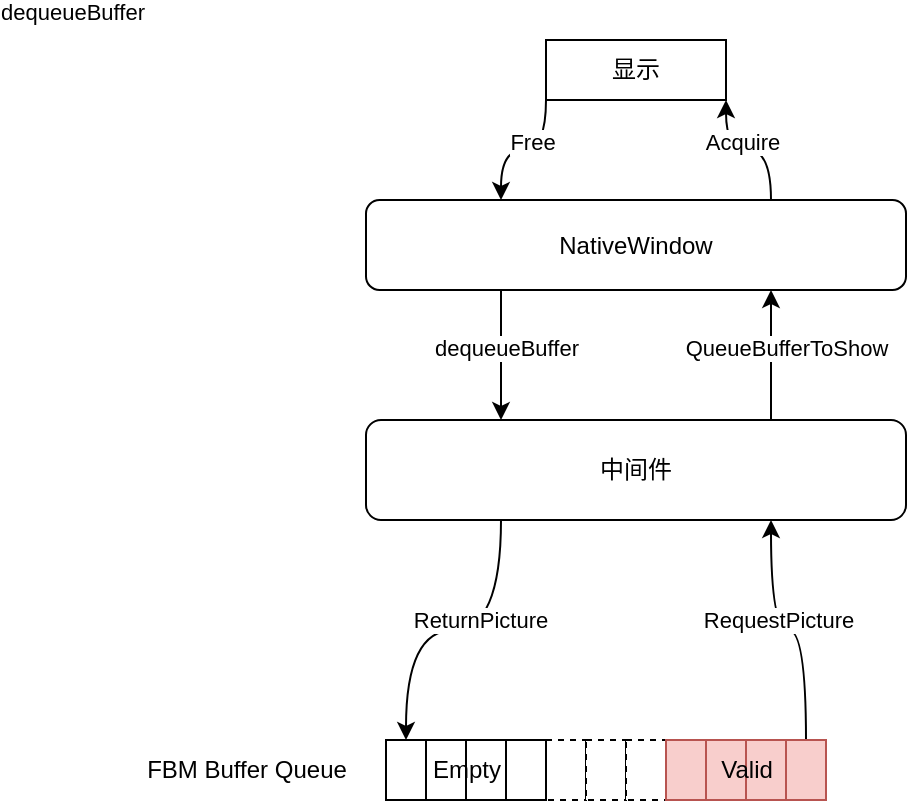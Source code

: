 <mxfile version="13.2.1" type="github">
  <diagram id="s1Fqnn21XHr6FDaUDXpJ" name="第 1 页">
    <mxGraphModel dx="1640" dy="1609" grid="1" gridSize="10" guides="1" tooltips="1" connect="1" arrows="1" fold="1" page="1" pageScale="1" pageWidth="827" pageHeight="1169" math="0" shadow="0">
      <root>
        <mxCell id="0" />
        <mxCell id="1" parent="0" />
        <mxCell id="_nLiyWRsYcQnv0Q9AFHW-107" style="edgeStyle=orthogonalEdgeStyle;curved=1;rounded=0;orthogonalLoop=1;jettySize=auto;html=1;exitX=0.75;exitY=0;exitDx=0;exitDy=0;entryX=0.75;entryY=1;entryDx=0;entryDy=0;" edge="1" parent="1" source="_nLiyWRsYcQnv0Q9AFHW-53" target="_nLiyWRsYcQnv0Q9AFHW-80">
          <mxGeometry relative="1" as="geometry" />
        </mxCell>
        <mxCell id="_nLiyWRsYcQnv0Q9AFHW-108" value="QueueBufferToShow" style="edgeLabel;html=1;align=center;verticalAlign=middle;resizable=0;points=[];" vertex="1" connectable="0" parent="_nLiyWRsYcQnv0Q9AFHW-107">
          <mxGeometry x="0.283" y="-1" relative="1" as="geometry">
            <mxPoint x="6.5" y="5.711" as="offset" />
          </mxGeometry>
        </mxCell>
        <mxCell id="_nLiyWRsYcQnv0Q9AFHW-111" style="edgeStyle=orthogonalEdgeStyle;curved=1;rounded=0;orthogonalLoop=1;jettySize=auto;html=1;exitX=0.25;exitY=1;exitDx=0;exitDy=0;entryX=0.5;entryY=0;entryDx=0;entryDy=0;" edge="1" parent="1" source="_nLiyWRsYcQnv0Q9AFHW-53" target="_nLiyWRsYcQnv0Q9AFHW-56">
          <mxGeometry relative="1" as="geometry" />
        </mxCell>
        <mxCell id="_nLiyWRsYcQnv0Q9AFHW-112" value="ReturnPicture" style="edgeLabel;html=1;align=center;verticalAlign=middle;resizable=0;points=[];" vertex="1" connectable="0" parent="_nLiyWRsYcQnv0Q9AFHW-111">
          <mxGeometry x="-0.378" y="-11" relative="1" as="geometry">
            <mxPoint y="1" as="offset" />
          </mxGeometry>
        </mxCell>
        <mxCell id="_nLiyWRsYcQnv0Q9AFHW-53" value="中间件" style="rounded=1;whiteSpace=wrap;html=1;shadow=0;comic=0;" vertex="1" parent="1">
          <mxGeometry x="150" y="200" width="270" height="50" as="geometry" />
        </mxCell>
        <mxCell id="_nLiyWRsYcQnv0Q9AFHW-60" value="" style="rounded=0;whiteSpace=wrap;html=1;shadow=0;comic=0;dashed=1;" vertex="1" parent="1">
          <mxGeometry x="240" y="360" width="20" height="30" as="geometry" />
        </mxCell>
        <mxCell id="_nLiyWRsYcQnv0Q9AFHW-61" value="" style="rounded=0;whiteSpace=wrap;html=1;shadow=0;comic=0;dashed=1;" vertex="1" parent="1">
          <mxGeometry x="260" y="360" width="20" height="30" as="geometry" />
        </mxCell>
        <mxCell id="_nLiyWRsYcQnv0Q9AFHW-62" value="" style="rounded=0;whiteSpace=wrap;html=1;shadow=0;comic=0;dashed=1;" vertex="1" parent="1">
          <mxGeometry x="280" y="360" width="20" height="30" as="geometry" />
        </mxCell>
        <mxCell id="_nLiyWRsYcQnv0Q9AFHW-78" style="edgeStyle=orthogonalEdgeStyle;curved=1;rounded=0;orthogonalLoop=1;jettySize=auto;html=1;exitX=0.5;exitY=0;exitDx=0;exitDy=0;entryX=0.75;entryY=1;entryDx=0;entryDy=0;" edge="1" parent="1" source="_nLiyWRsYcQnv0Q9AFHW-66" target="_nLiyWRsYcQnv0Q9AFHW-53">
          <mxGeometry relative="1" as="geometry">
            <mxPoint x="300" y="270" as="targetPoint" />
          </mxGeometry>
        </mxCell>
        <mxCell id="_nLiyWRsYcQnv0Q9AFHW-79" value="RequestPicture" style="edgeLabel;html=1;align=center;verticalAlign=middle;resizable=0;points=[];" vertex="1" connectable="0" parent="_nLiyWRsYcQnv0Q9AFHW-78">
          <mxGeometry x="-0.082" relative="1" as="geometry">
            <mxPoint x="-10.33" y="-4.86" as="offset" />
          </mxGeometry>
        </mxCell>
        <mxCell id="_nLiyWRsYcQnv0Q9AFHW-103" style="edgeStyle=orthogonalEdgeStyle;curved=1;rounded=0;orthogonalLoop=1;jettySize=auto;html=1;exitX=0;exitY=1;exitDx=0;exitDy=0;entryX=0.25;entryY=0;entryDx=0;entryDy=0;" edge="1" parent="1" source="_nLiyWRsYcQnv0Q9AFHW-75" target="_nLiyWRsYcQnv0Q9AFHW-80">
          <mxGeometry relative="1" as="geometry" />
        </mxCell>
        <mxCell id="_nLiyWRsYcQnv0Q9AFHW-104" value="Free" style="edgeLabel;html=1;align=center;verticalAlign=middle;resizable=0;points=[];" vertex="1" connectable="0" parent="_nLiyWRsYcQnv0Q9AFHW-103">
          <mxGeometry x="-0.418" y="3" relative="1" as="geometry">
            <mxPoint x="-10" as="offset" />
          </mxGeometry>
        </mxCell>
        <mxCell id="_nLiyWRsYcQnv0Q9AFHW-75" value="显示" style="rounded=0;whiteSpace=wrap;html=1;shadow=0;comic=0;" vertex="1" parent="1">
          <mxGeometry x="240" y="10" width="90" height="30" as="geometry" />
        </mxCell>
        <mxCell id="_nLiyWRsYcQnv0Q9AFHW-100" style="edgeStyle=orthogonalEdgeStyle;curved=1;rounded=0;orthogonalLoop=1;jettySize=auto;html=1;exitX=0.75;exitY=0;exitDx=0;exitDy=0;entryX=1;entryY=1;entryDx=0;entryDy=0;" edge="1" parent="1" source="_nLiyWRsYcQnv0Q9AFHW-80" target="_nLiyWRsYcQnv0Q9AFHW-75">
          <mxGeometry relative="1" as="geometry" />
        </mxCell>
        <mxCell id="_nLiyWRsYcQnv0Q9AFHW-101" value="Acquire" style="edgeLabel;html=1;align=center;verticalAlign=middle;resizable=0;points=[];" vertex="1" connectable="0" parent="_nLiyWRsYcQnv0Q9AFHW-100">
          <mxGeometry x="-0.328" y="-5" relative="1" as="geometry">
            <mxPoint x="-20" y="-4.289" as="offset" />
          </mxGeometry>
        </mxCell>
        <mxCell id="_nLiyWRsYcQnv0Q9AFHW-106" style="edgeStyle=orthogonalEdgeStyle;curved=1;rounded=0;orthogonalLoop=1;jettySize=auto;html=1;exitX=0.25;exitY=1;exitDx=0;exitDy=0;entryX=0.25;entryY=0;entryDx=0;entryDy=0;" edge="1" parent="1" source="_nLiyWRsYcQnv0Q9AFHW-80" target="_nLiyWRsYcQnv0Q9AFHW-53">
          <mxGeometry relative="1" as="geometry" />
        </mxCell>
        <mxCell id="_nLiyWRsYcQnv0Q9AFHW-109" value="dequeueBuffer" style="edgeLabel;html=1;align=center;verticalAlign=middle;resizable=0;points=[];" vertex="1" connectable="0" parent="_nLiyWRsYcQnv0Q9AFHW-106">
          <mxGeometry x="0.191" relative="1" as="geometry">
            <mxPoint x="2.5" y="-9.86" as="offset" />
          </mxGeometry>
        </mxCell>
        <mxCell id="_nLiyWRsYcQnv0Q9AFHW-80" value="NativeWindow" style="rounded=1;whiteSpace=wrap;html=1;shadow=0;comic=0;" vertex="1" parent="1">
          <mxGeometry x="150" y="90" width="270" height="45" as="geometry" />
        </mxCell>
        <mxCell id="_nLiyWRsYcQnv0Q9AFHW-83" value="" style="group;direction=west;" vertex="1" connectable="0" parent="1">
          <mxGeometry x="300" y="360" width="80" height="30" as="geometry" />
        </mxCell>
        <mxCell id="_nLiyWRsYcQnv0Q9AFHW-82" value="" style="group" vertex="1" connectable="0" parent="_nLiyWRsYcQnv0Q9AFHW-83">
          <mxGeometry width="80" height="30" as="geometry" />
        </mxCell>
        <mxCell id="_nLiyWRsYcQnv0Q9AFHW-81" value="" style="group" vertex="1" connectable="0" parent="_nLiyWRsYcQnv0Q9AFHW-82">
          <mxGeometry width="80" height="30" as="geometry" />
        </mxCell>
        <mxCell id="_nLiyWRsYcQnv0Q9AFHW-63" value="" style="rounded=0;whiteSpace=wrap;html=1;shadow=0;comic=0;fillColor=#f8cecc;strokeColor=#b85450;" vertex="1" parent="_nLiyWRsYcQnv0Q9AFHW-81">
          <mxGeometry width="20" height="30" as="geometry" />
        </mxCell>
        <mxCell id="_nLiyWRsYcQnv0Q9AFHW-64" value="" style="rounded=0;whiteSpace=wrap;html=1;shadow=0;comic=0;fillColor=#f8cecc;strokeColor=#b85450;" vertex="1" parent="_nLiyWRsYcQnv0Q9AFHW-81">
          <mxGeometry x="20" width="20" height="30" as="geometry" />
        </mxCell>
        <mxCell id="_nLiyWRsYcQnv0Q9AFHW-65" value="" style="rounded=0;whiteSpace=wrap;html=1;shadow=0;comic=0;fillColor=#f8cecc;strokeColor=#b85450;" vertex="1" parent="_nLiyWRsYcQnv0Q9AFHW-81">
          <mxGeometry x="40" width="20" height="30" as="geometry" />
        </mxCell>
        <mxCell id="_nLiyWRsYcQnv0Q9AFHW-66" value="" style="rounded=0;whiteSpace=wrap;html=1;shadow=0;comic=0;fillColor=#f8cecc;strokeColor=#b85450;" vertex="1" parent="_nLiyWRsYcQnv0Q9AFHW-81">
          <mxGeometry x="60" width="20" height="30" as="geometry" />
        </mxCell>
        <mxCell id="_nLiyWRsYcQnv0Q9AFHW-87" value="Valid" style="text;html=1;resizable=0;autosize=1;align=center;verticalAlign=middle;points=[];fillColor=none;strokeColor=none;rounded=0;shadow=0;dashed=1;comic=0;" vertex="1" parent="_nLiyWRsYcQnv0Q9AFHW-81">
          <mxGeometry x="20" y="5" width="40" height="20" as="geometry" />
        </mxCell>
        <mxCell id="_nLiyWRsYcQnv0Q9AFHW-110" value="dequeueBuffer" style="edgeLabel;html=1;align=center;verticalAlign=middle;resizable=0;points=[];" vertex="1" connectable="0" parent="1">
          <mxGeometry x="0.191" relative="1" as="geometry">
            <mxPoint x="2.5" y="-3.86" as="offset" />
          </mxGeometry>
        </mxCell>
        <mxCell id="_nLiyWRsYcQnv0Q9AFHW-113" value="" style="group" vertex="1" connectable="0" parent="1">
          <mxGeometry x="160" y="360" width="80" height="30" as="geometry" />
        </mxCell>
        <mxCell id="_nLiyWRsYcQnv0Q9AFHW-56" value="" style="rounded=0;whiteSpace=wrap;html=1;shadow=0;comic=0;" vertex="1" parent="_nLiyWRsYcQnv0Q9AFHW-113">
          <mxGeometry width="20" height="30" as="geometry" />
        </mxCell>
        <mxCell id="_nLiyWRsYcQnv0Q9AFHW-57" value="" style="rounded=0;whiteSpace=wrap;html=1;shadow=0;comic=0;" vertex="1" parent="_nLiyWRsYcQnv0Q9AFHW-113">
          <mxGeometry x="20" width="20" height="30" as="geometry" />
        </mxCell>
        <mxCell id="_nLiyWRsYcQnv0Q9AFHW-58" value="" style="rounded=0;whiteSpace=wrap;html=1;shadow=0;comic=0;" vertex="1" parent="_nLiyWRsYcQnv0Q9AFHW-113">
          <mxGeometry x="40" width="20" height="30" as="geometry" />
        </mxCell>
        <mxCell id="_nLiyWRsYcQnv0Q9AFHW-59" value="" style="rounded=0;whiteSpace=wrap;html=1;shadow=0;comic=0;" vertex="1" parent="_nLiyWRsYcQnv0Q9AFHW-113">
          <mxGeometry x="60" width="20" height="30" as="geometry" />
        </mxCell>
        <mxCell id="_nLiyWRsYcQnv0Q9AFHW-114" value="Empty" style="text;html=1;align=center;verticalAlign=middle;resizable=0;points=[];autosize=1;" vertex="1" parent="_nLiyWRsYcQnv0Q9AFHW-113">
          <mxGeometry x="15" y="5" width="50" height="20" as="geometry" />
        </mxCell>
        <mxCell id="_nLiyWRsYcQnv0Q9AFHW-115" value="FBM Buffer Queue" style="text;html=1;align=center;verticalAlign=middle;resizable=0;points=[];autosize=1;" vertex="1" parent="1">
          <mxGeometry x="30" y="365" width="120" height="20" as="geometry" />
        </mxCell>
      </root>
    </mxGraphModel>
  </diagram>
</mxfile>
